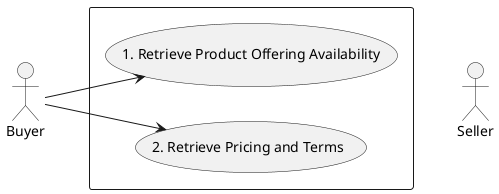 @startuml

actor Seller

left to right direction
actor Buyer

rectangle {

Seller -[hidden]up-> (2. Retrieve Pricing and Terms)
Seller -[hidden]up-> (1. Retrieve Product Offering Availability)

Buyer --> (1. Retrieve Product Offering Availability)
Buyer --> (2. Retrieve Pricing and Terms)
}

@enduml
